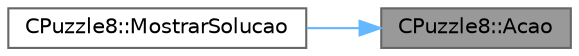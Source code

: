 digraph "CPuzzle8::Acao"
{
 // LATEX_PDF_SIZE
  bgcolor="transparent";
  edge [fontname=Helvetica,fontsize=10,labelfontname=Helvetica,labelfontsize=10];
  node [fontname=Helvetica,fontsize=10,shape=box,height=0.2,width=0.4];
  rankdir="RL";
  Node1 [id="Node000001",label="CPuzzle8::Acao",height=0.2,width=0.4,color="gray40", fillcolor="grey60", style="filled", fontcolor="black",tooltip=" "];
  Node1 -> Node2 [id="edge1_Node000001_Node000002",dir="back",color="steelblue1",style="solid",tooltip=" "];
  Node2 [id="Node000002",label="CPuzzle8::MostrarSolucao",height=0.2,width=0.4,color="grey40", fillcolor="white", style="filled",URL="$classCPuzzle8.html#a251d6029c7b33366a000ce84aee4d2ed",tooltip="definir para visualizar a solução"];
}
